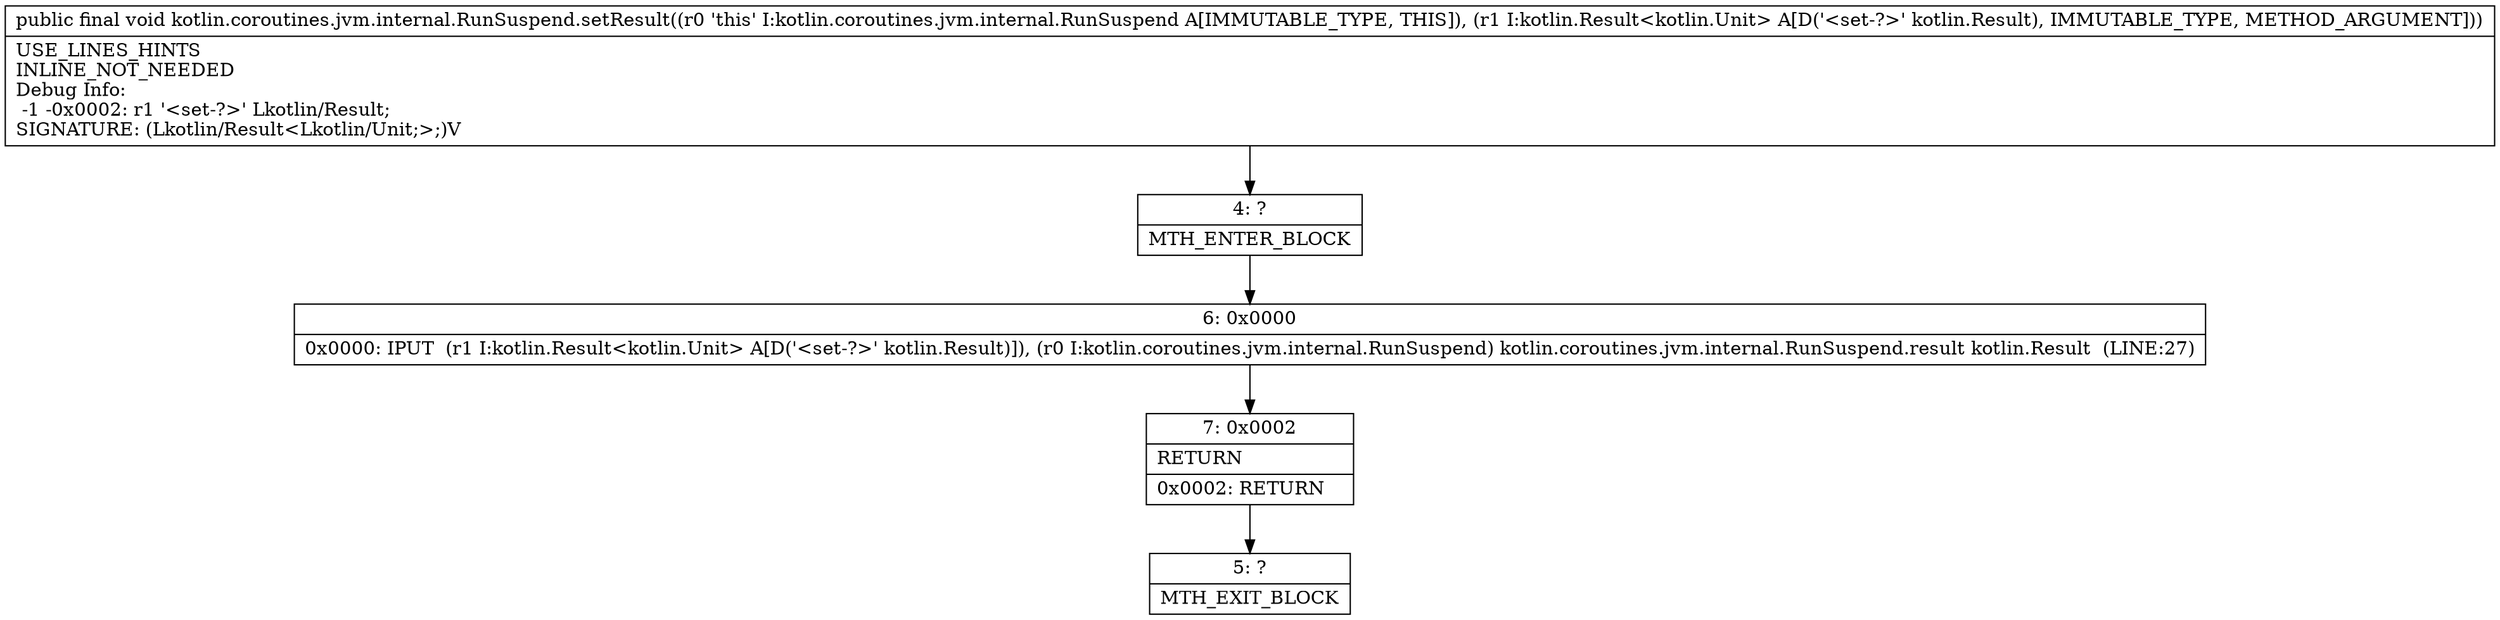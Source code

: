 digraph "CFG forkotlin.coroutines.jvm.internal.RunSuspend.setResult(Lkotlin\/Result;)V" {
Node_4 [shape=record,label="{4\:\ ?|MTH_ENTER_BLOCK\l}"];
Node_6 [shape=record,label="{6\:\ 0x0000|0x0000: IPUT  (r1 I:kotlin.Result\<kotlin.Unit\> A[D('\<set\-?\>' kotlin.Result)]), (r0 I:kotlin.coroutines.jvm.internal.RunSuspend) kotlin.coroutines.jvm.internal.RunSuspend.result kotlin.Result  (LINE:27)\l}"];
Node_7 [shape=record,label="{7\:\ 0x0002|RETURN\l|0x0002: RETURN   \l}"];
Node_5 [shape=record,label="{5\:\ ?|MTH_EXIT_BLOCK\l}"];
MethodNode[shape=record,label="{public final void kotlin.coroutines.jvm.internal.RunSuspend.setResult((r0 'this' I:kotlin.coroutines.jvm.internal.RunSuspend A[IMMUTABLE_TYPE, THIS]), (r1 I:kotlin.Result\<kotlin.Unit\> A[D('\<set\-?\>' kotlin.Result), IMMUTABLE_TYPE, METHOD_ARGUMENT]))  | USE_LINES_HINTS\lINLINE_NOT_NEEDED\lDebug Info:\l  \-1 \-0x0002: r1 '\<set\-?\>' Lkotlin\/Result;\lSIGNATURE: (Lkotlin\/Result\<Lkotlin\/Unit;\>;)V\l}"];
MethodNode -> Node_4;Node_4 -> Node_6;
Node_6 -> Node_7;
Node_7 -> Node_5;
}

